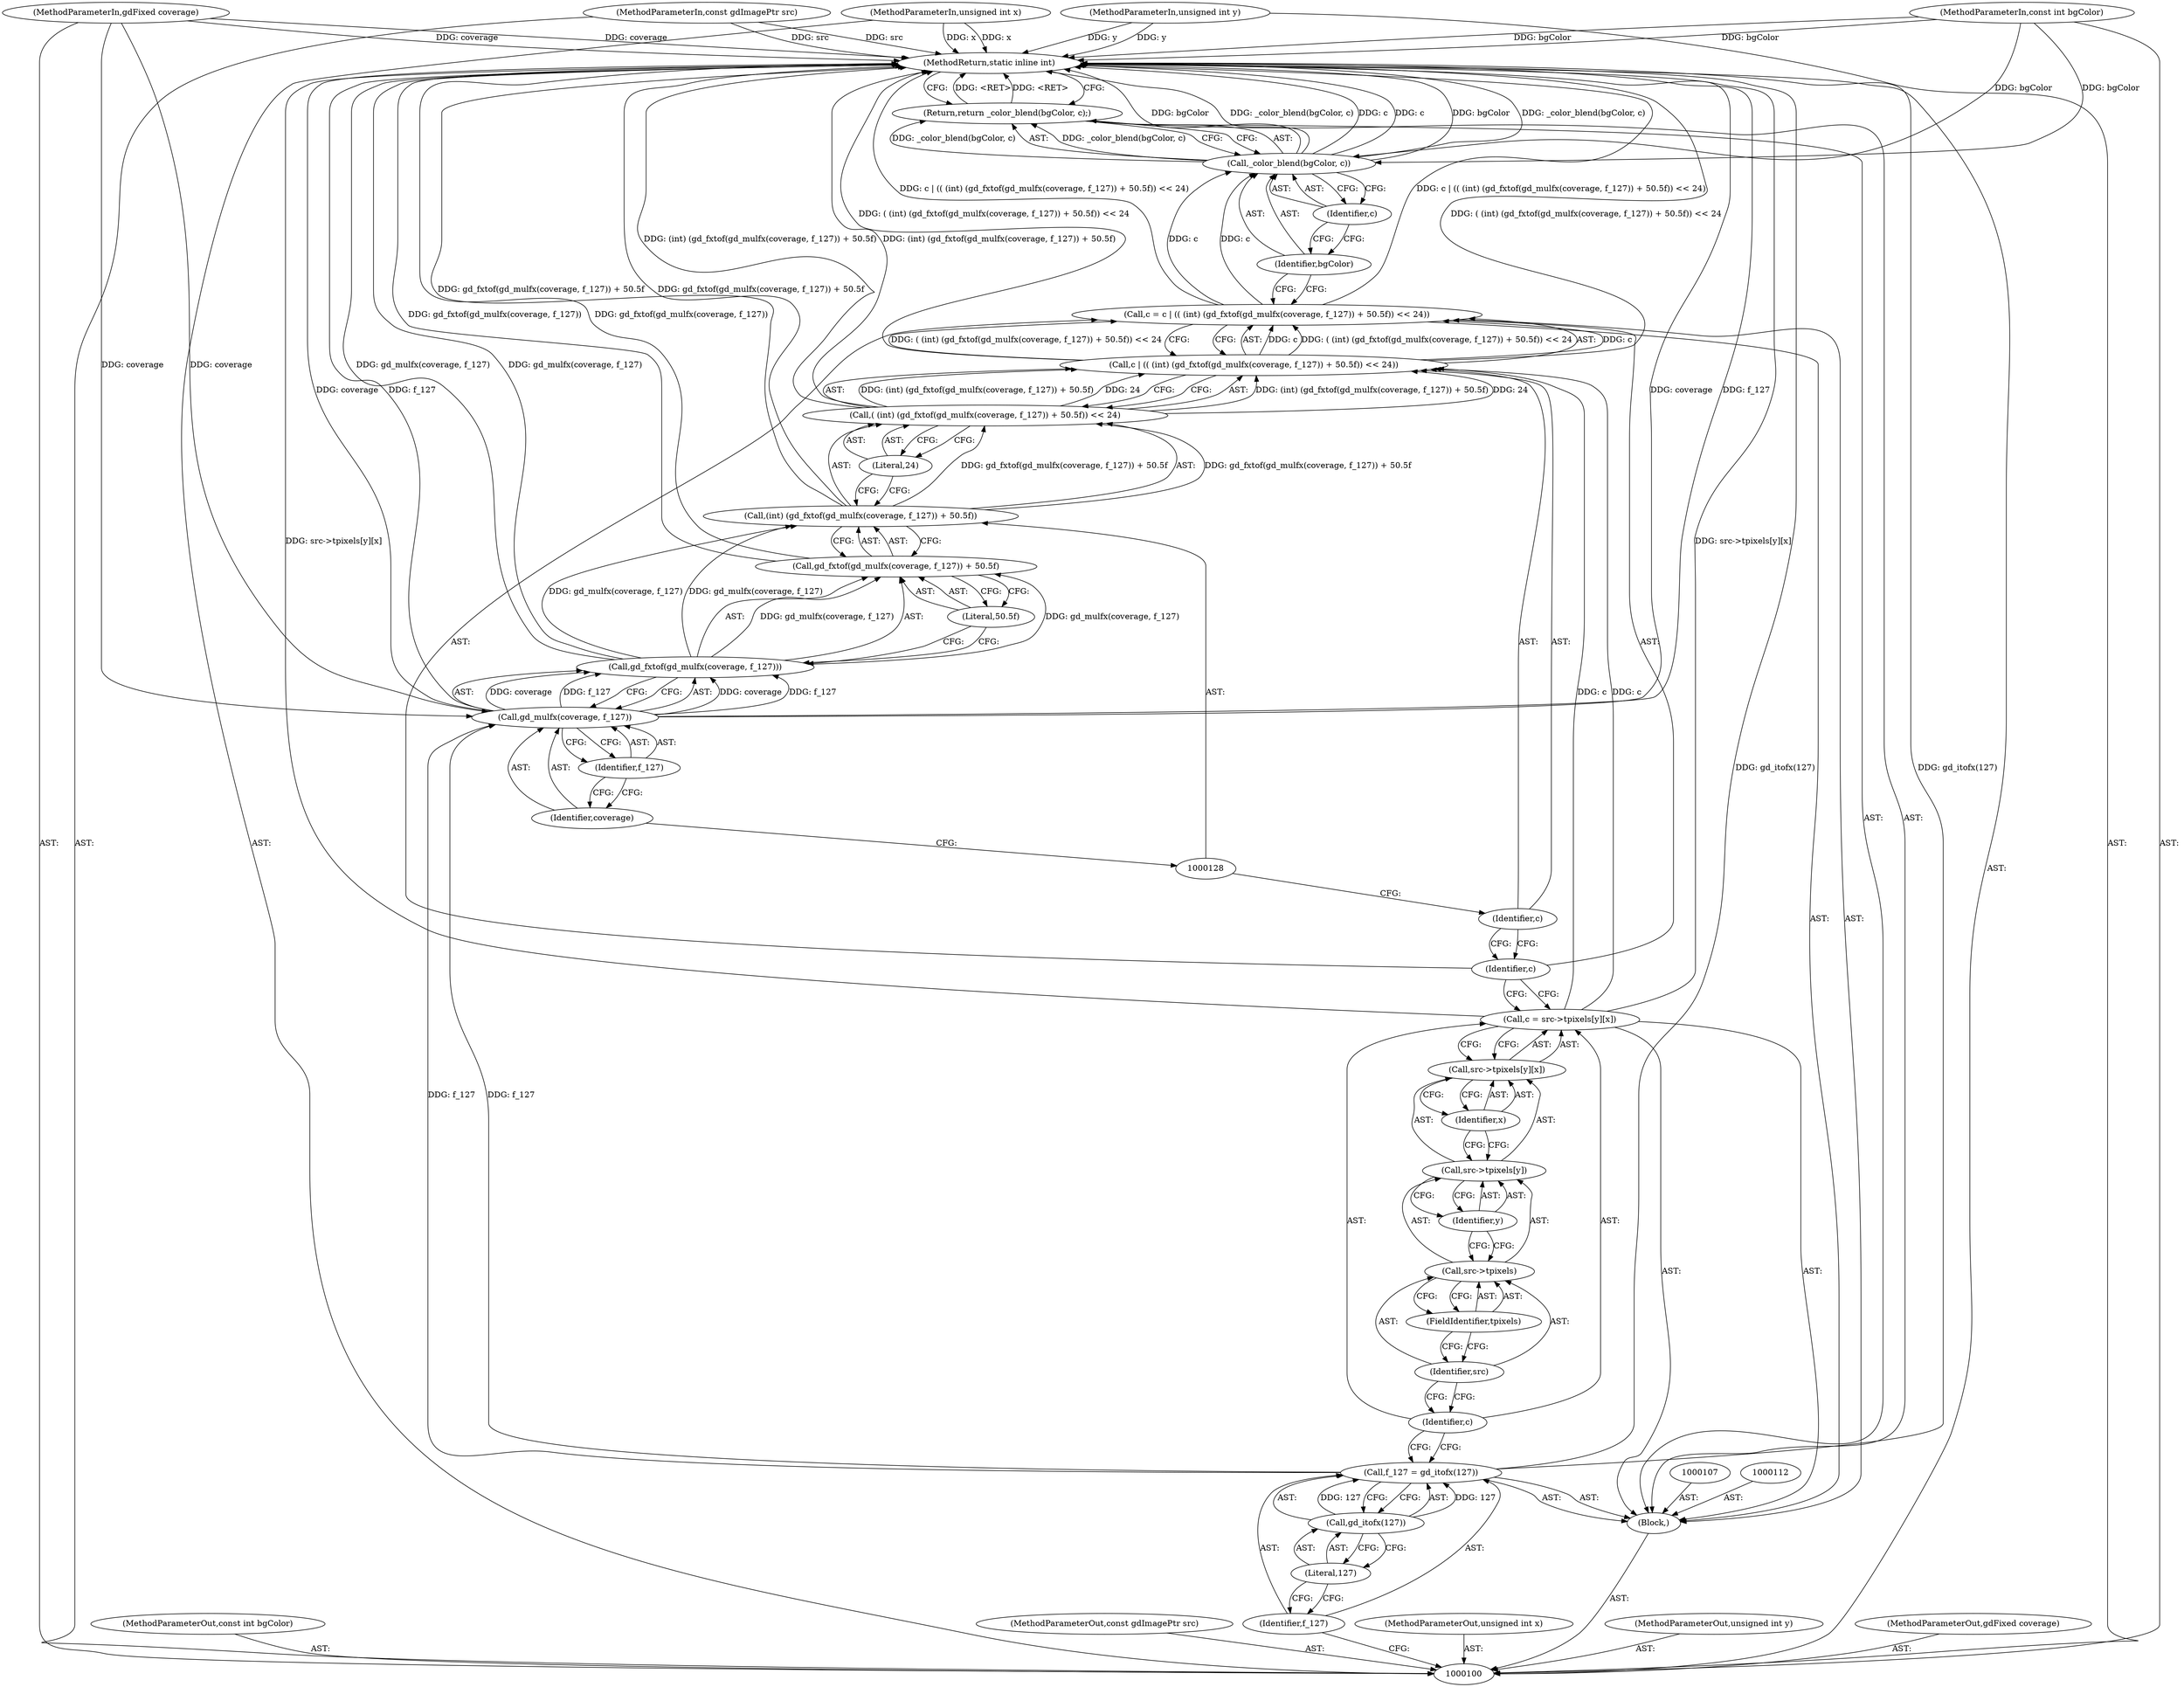 digraph "0_libgd_7a1aac3343af85b4af4df5f8844946eaa27394ab?w=1_0" {
"1000140" [label="(MethodReturn,static inline int)"];
"1000105" [label="(MethodParameterIn,const int bgColor)"];
"1000208" [label="(MethodParameterOut,const int bgColor)"];
"1000101" [label="(MethodParameterIn,const gdImagePtr src)"];
"1000204" [label="(MethodParameterOut,const gdImagePtr src)"];
"1000102" [label="(MethodParameterIn,unsigned int x)"];
"1000205" [label="(MethodParameterOut,unsigned int x)"];
"1000103" [label="(MethodParameterIn,unsigned int y)"];
"1000206" [label="(MethodParameterOut,unsigned int y)"];
"1000104" [label="(MethodParameterIn,gdFixed coverage)"];
"1000207" [label="(MethodParameterOut,gdFixed coverage)"];
"1000106" [label="(Block,)"];
"1000108" [label="(Call,f_127 = gd_itofx(127))"];
"1000109" [label="(Identifier,f_127)"];
"1000110" [label="(Call,gd_itofx(127))"];
"1000111" [label="(Literal,127)"];
"1000113" [label="(Call,c = src->tpixels[y][x])"];
"1000114" [label="(Identifier,c)"];
"1000115" [label="(Call,src->tpixels[y][x])"];
"1000116" [label="(Call,src->tpixels[y])"];
"1000117" [label="(Call,src->tpixels)"];
"1000118" [label="(Identifier,src)"];
"1000119" [label="(FieldIdentifier,tpixels)"];
"1000120" [label="(Identifier,y)"];
"1000121" [label="(Identifier,x)"];
"1000122" [label="(Call,c = c | (( (int) (gd_fxtof(gd_mulfx(coverage, f_127)) + 50.5f)) << 24))"];
"1000123" [label="(Identifier,c)"];
"1000126" [label="(Call,( (int) (gd_fxtof(gd_mulfx(coverage, f_127)) + 50.5f)) << 24)"];
"1000127" [label="(Call,(int) (gd_fxtof(gd_mulfx(coverage, f_127)) + 50.5f))"];
"1000129" [label="(Call,gd_fxtof(gd_mulfx(coverage, f_127)) + 50.5f)"];
"1000130" [label="(Call,gd_fxtof(gd_mulfx(coverage, f_127)))"];
"1000131" [label="(Call,gd_mulfx(coverage, f_127))"];
"1000132" [label="(Identifier,coverage)"];
"1000133" [label="(Identifier,f_127)"];
"1000124" [label="(Call,c | (( (int) (gd_fxtof(gd_mulfx(coverage, f_127)) + 50.5f)) << 24))"];
"1000125" [label="(Identifier,c)"];
"1000134" [label="(Literal,50.5f)"];
"1000135" [label="(Literal,24)"];
"1000136" [label="(Return,return _color_blend(bgColor, c);)"];
"1000138" [label="(Identifier,bgColor)"];
"1000139" [label="(Identifier,c)"];
"1000137" [label="(Call,_color_blend(bgColor, c))"];
"1000140" -> "1000100"  [label="AST: "];
"1000140" -> "1000136"  [label="CFG: "];
"1000136" -> "1000140"  [label="DDG: <RET>"];
"1000104" -> "1000140"  [label="DDG: coverage"];
"1000105" -> "1000140"  [label="DDG: bgColor"];
"1000113" -> "1000140"  [label="DDG: src->tpixels[y][x]"];
"1000126" -> "1000140"  [label="DDG: (int) (gd_fxtof(gd_mulfx(coverage, f_127)) + 50.5f)"];
"1000137" -> "1000140"  [label="DDG: bgColor"];
"1000137" -> "1000140"  [label="DDG: _color_blend(bgColor, c)"];
"1000137" -> "1000140"  [label="DDG: c"];
"1000129" -> "1000140"  [label="DDG: gd_fxtof(gd_mulfx(coverage, f_127))"];
"1000124" -> "1000140"  [label="DDG: ( (int) (gd_fxtof(gd_mulfx(coverage, f_127)) + 50.5f)) << 24"];
"1000131" -> "1000140"  [label="DDG: coverage"];
"1000131" -> "1000140"  [label="DDG: f_127"];
"1000127" -> "1000140"  [label="DDG: gd_fxtof(gd_mulfx(coverage, f_127)) + 50.5f"];
"1000103" -> "1000140"  [label="DDG: y"];
"1000102" -> "1000140"  [label="DDG: x"];
"1000101" -> "1000140"  [label="DDG: src"];
"1000108" -> "1000140"  [label="DDG: gd_itofx(127)"];
"1000130" -> "1000140"  [label="DDG: gd_mulfx(coverage, f_127)"];
"1000122" -> "1000140"  [label="DDG: c | (( (int) (gd_fxtof(gd_mulfx(coverage, f_127)) + 50.5f)) << 24)"];
"1000105" -> "1000100"  [label="AST: "];
"1000105" -> "1000140"  [label="DDG: bgColor"];
"1000105" -> "1000137"  [label="DDG: bgColor"];
"1000208" -> "1000100"  [label="AST: "];
"1000101" -> "1000100"  [label="AST: "];
"1000101" -> "1000140"  [label="DDG: src"];
"1000204" -> "1000100"  [label="AST: "];
"1000102" -> "1000100"  [label="AST: "];
"1000102" -> "1000140"  [label="DDG: x"];
"1000205" -> "1000100"  [label="AST: "];
"1000103" -> "1000100"  [label="AST: "];
"1000103" -> "1000140"  [label="DDG: y"];
"1000206" -> "1000100"  [label="AST: "];
"1000104" -> "1000100"  [label="AST: "];
"1000104" -> "1000140"  [label="DDG: coverage"];
"1000104" -> "1000131"  [label="DDG: coverage"];
"1000207" -> "1000100"  [label="AST: "];
"1000106" -> "1000100"  [label="AST: "];
"1000107" -> "1000106"  [label="AST: "];
"1000108" -> "1000106"  [label="AST: "];
"1000112" -> "1000106"  [label="AST: "];
"1000113" -> "1000106"  [label="AST: "];
"1000122" -> "1000106"  [label="AST: "];
"1000136" -> "1000106"  [label="AST: "];
"1000108" -> "1000106"  [label="AST: "];
"1000108" -> "1000110"  [label="CFG: "];
"1000109" -> "1000108"  [label="AST: "];
"1000110" -> "1000108"  [label="AST: "];
"1000114" -> "1000108"  [label="CFG: "];
"1000108" -> "1000140"  [label="DDG: gd_itofx(127)"];
"1000110" -> "1000108"  [label="DDG: 127"];
"1000108" -> "1000131"  [label="DDG: f_127"];
"1000109" -> "1000108"  [label="AST: "];
"1000109" -> "1000100"  [label="CFG: "];
"1000111" -> "1000109"  [label="CFG: "];
"1000110" -> "1000108"  [label="AST: "];
"1000110" -> "1000111"  [label="CFG: "];
"1000111" -> "1000110"  [label="AST: "];
"1000108" -> "1000110"  [label="CFG: "];
"1000110" -> "1000108"  [label="DDG: 127"];
"1000111" -> "1000110"  [label="AST: "];
"1000111" -> "1000109"  [label="CFG: "];
"1000110" -> "1000111"  [label="CFG: "];
"1000113" -> "1000106"  [label="AST: "];
"1000113" -> "1000115"  [label="CFG: "];
"1000114" -> "1000113"  [label="AST: "];
"1000115" -> "1000113"  [label="AST: "];
"1000123" -> "1000113"  [label="CFG: "];
"1000113" -> "1000140"  [label="DDG: src->tpixels[y][x]"];
"1000113" -> "1000124"  [label="DDG: c"];
"1000114" -> "1000113"  [label="AST: "];
"1000114" -> "1000108"  [label="CFG: "];
"1000118" -> "1000114"  [label="CFG: "];
"1000115" -> "1000113"  [label="AST: "];
"1000115" -> "1000121"  [label="CFG: "];
"1000116" -> "1000115"  [label="AST: "];
"1000121" -> "1000115"  [label="AST: "];
"1000113" -> "1000115"  [label="CFG: "];
"1000116" -> "1000115"  [label="AST: "];
"1000116" -> "1000120"  [label="CFG: "];
"1000117" -> "1000116"  [label="AST: "];
"1000120" -> "1000116"  [label="AST: "];
"1000121" -> "1000116"  [label="CFG: "];
"1000117" -> "1000116"  [label="AST: "];
"1000117" -> "1000119"  [label="CFG: "];
"1000118" -> "1000117"  [label="AST: "];
"1000119" -> "1000117"  [label="AST: "];
"1000120" -> "1000117"  [label="CFG: "];
"1000118" -> "1000117"  [label="AST: "];
"1000118" -> "1000114"  [label="CFG: "];
"1000119" -> "1000118"  [label="CFG: "];
"1000119" -> "1000117"  [label="AST: "];
"1000119" -> "1000118"  [label="CFG: "];
"1000117" -> "1000119"  [label="CFG: "];
"1000120" -> "1000116"  [label="AST: "];
"1000120" -> "1000117"  [label="CFG: "];
"1000116" -> "1000120"  [label="CFG: "];
"1000121" -> "1000115"  [label="AST: "];
"1000121" -> "1000116"  [label="CFG: "];
"1000115" -> "1000121"  [label="CFG: "];
"1000122" -> "1000106"  [label="AST: "];
"1000122" -> "1000124"  [label="CFG: "];
"1000123" -> "1000122"  [label="AST: "];
"1000124" -> "1000122"  [label="AST: "];
"1000138" -> "1000122"  [label="CFG: "];
"1000122" -> "1000140"  [label="DDG: c | (( (int) (gd_fxtof(gd_mulfx(coverage, f_127)) + 50.5f)) << 24)"];
"1000124" -> "1000122"  [label="DDG: c"];
"1000124" -> "1000122"  [label="DDG: ( (int) (gd_fxtof(gd_mulfx(coverage, f_127)) + 50.5f)) << 24"];
"1000122" -> "1000137"  [label="DDG: c"];
"1000123" -> "1000122"  [label="AST: "];
"1000123" -> "1000113"  [label="CFG: "];
"1000125" -> "1000123"  [label="CFG: "];
"1000126" -> "1000124"  [label="AST: "];
"1000126" -> "1000135"  [label="CFG: "];
"1000127" -> "1000126"  [label="AST: "];
"1000135" -> "1000126"  [label="AST: "];
"1000124" -> "1000126"  [label="CFG: "];
"1000126" -> "1000140"  [label="DDG: (int) (gd_fxtof(gd_mulfx(coverage, f_127)) + 50.5f)"];
"1000126" -> "1000124"  [label="DDG: (int) (gd_fxtof(gd_mulfx(coverage, f_127)) + 50.5f)"];
"1000126" -> "1000124"  [label="DDG: 24"];
"1000127" -> "1000126"  [label="DDG: gd_fxtof(gd_mulfx(coverage, f_127)) + 50.5f"];
"1000127" -> "1000126"  [label="AST: "];
"1000127" -> "1000129"  [label="CFG: "];
"1000128" -> "1000127"  [label="AST: "];
"1000129" -> "1000127"  [label="AST: "];
"1000135" -> "1000127"  [label="CFG: "];
"1000127" -> "1000140"  [label="DDG: gd_fxtof(gd_mulfx(coverage, f_127)) + 50.5f"];
"1000127" -> "1000126"  [label="DDG: gd_fxtof(gd_mulfx(coverage, f_127)) + 50.5f"];
"1000130" -> "1000127"  [label="DDG: gd_mulfx(coverage, f_127)"];
"1000129" -> "1000127"  [label="AST: "];
"1000129" -> "1000134"  [label="CFG: "];
"1000130" -> "1000129"  [label="AST: "];
"1000134" -> "1000129"  [label="AST: "];
"1000127" -> "1000129"  [label="CFG: "];
"1000129" -> "1000140"  [label="DDG: gd_fxtof(gd_mulfx(coverage, f_127))"];
"1000130" -> "1000129"  [label="DDG: gd_mulfx(coverage, f_127)"];
"1000130" -> "1000129"  [label="AST: "];
"1000130" -> "1000131"  [label="CFG: "];
"1000131" -> "1000130"  [label="AST: "];
"1000134" -> "1000130"  [label="CFG: "];
"1000130" -> "1000140"  [label="DDG: gd_mulfx(coverage, f_127)"];
"1000130" -> "1000127"  [label="DDG: gd_mulfx(coverage, f_127)"];
"1000130" -> "1000129"  [label="DDG: gd_mulfx(coverage, f_127)"];
"1000131" -> "1000130"  [label="DDG: coverage"];
"1000131" -> "1000130"  [label="DDG: f_127"];
"1000131" -> "1000130"  [label="AST: "];
"1000131" -> "1000133"  [label="CFG: "];
"1000132" -> "1000131"  [label="AST: "];
"1000133" -> "1000131"  [label="AST: "];
"1000130" -> "1000131"  [label="CFG: "];
"1000131" -> "1000140"  [label="DDG: coverage"];
"1000131" -> "1000140"  [label="DDG: f_127"];
"1000131" -> "1000130"  [label="DDG: coverage"];
"1000131" -> "1000130"  [label="DDG: f_127"];
"1000104" -> "1000131"  [label="DDG: coverage"];
"1000108" -> "1000131"  [label="DDG: f_127"];
"1000132" -> "1000131"  [label="AST: "];
"1000132" -> "1000128"  [label="CFG: "];
"1000133" -> "1000132"  [label="CFG: "];
"1000133" -> "1000131"  [label="AST: "];
"1000133" -> "1000132"  [label="CFG: "];
"1000131" -> "1000133"  [label="CFG: "];
"1000124" -> "1000122"  [label="AST: "];
"1000124" -> "1000126"  [label="CFG: "];
"1000125" -> "1000124"  [label="AST: "];
"1000126" -> "1000124"  [label="AST: "];
"1000122" -> "1000124"  [label="CFG: "];
"1000124" -> "1000140"  [label="DDG: ( (int) (gd_fxtof(gd_mulfx(coverage, f_127)) + 50.5f)) << 24"];
"1000124" -> "1000122"  [label="DDG: c"];
"1000124" -> "1000122"  [label="DDG: ( (int) (gd_fxtof(gd_mulfx(coverage, f_127)) + 50.5f)) << 24"];
"1000113" -> "1000124"  [label="DDG: c"];
"1000126" -> "1000124"  [label="DDG: (int) (gd_fxtof(gd_mulfx(coverage, f_127)) + 50.5f)"];
"1000126" -> "1000124"  [label="DDG: 24"];
"1000125" -> "1000124"  [label="AST: "];
"1000125" -> "1000123"  [label="CFG: "];
"1000128" -> "1000125"  [label="CFG: "];
"1000134" -> "1000129"  [label="AST: "];
"1000134" -> "1000130"  [label="CFG: "];
"1000129" -> "1000134"  [label="CFG: "];
"1000135" -> "1000126"  [label="AST: "];
"1000135" -> "1000127"  [label="CFG: "];
"1000126" -> "1000135"  [label="CFG: "];
"1000136" -> "1000106"  [label="AST: "];
"1000136" -> "1000137"  [label="CFG: "];
"1000137" -> "1000136"  [label="AST: "];
"1000140" -> "1000136"  [label="CFG: "];
"1000136" -> "1000140"  [label="DDG: <RET>"];
"1000137" -> "1000136"  [label="DDG: _color_blend(bgColor, c)"];
"1000138" -> "1000137"  [label="AST: "];
"1000138" -> "1000122"  [label="CFG: "];
"1000139" -> "1000138"  [label="CFG: "];
"1000139" -> "1000137"  [label="AST: "];
"1000139" -> "1000138"  [label="CFG: "];
"1000137" -> "1000139"  [label="CFG: "];
"1000137" -> "1000136"  [label="AST: "];
"1000137" -> "1000139"  [label="CFG: "];
"1000138" -> "1000137"  [label="AST: "];
"1000139" -> "1000137"  [label="AST: "];
"1000136" -> "1000137"  [label="CFG: "];
"1000137" -> "1000140"  [label="DDG: bgColor"];
"1000137" -> "1000140"  [label="DDG: _color_blend(bgColor, c)"];
"1000137" -> "1000140"  [label="DDG: c"];
"1000137" -> "1000136"  [label="DDG: _color_blend(bgColor, c)"];
"1000105" -> "1000137"  [label="DDG: bgColor"];
"1000122" -> "1000137"  [label="DDG: c"];
}
